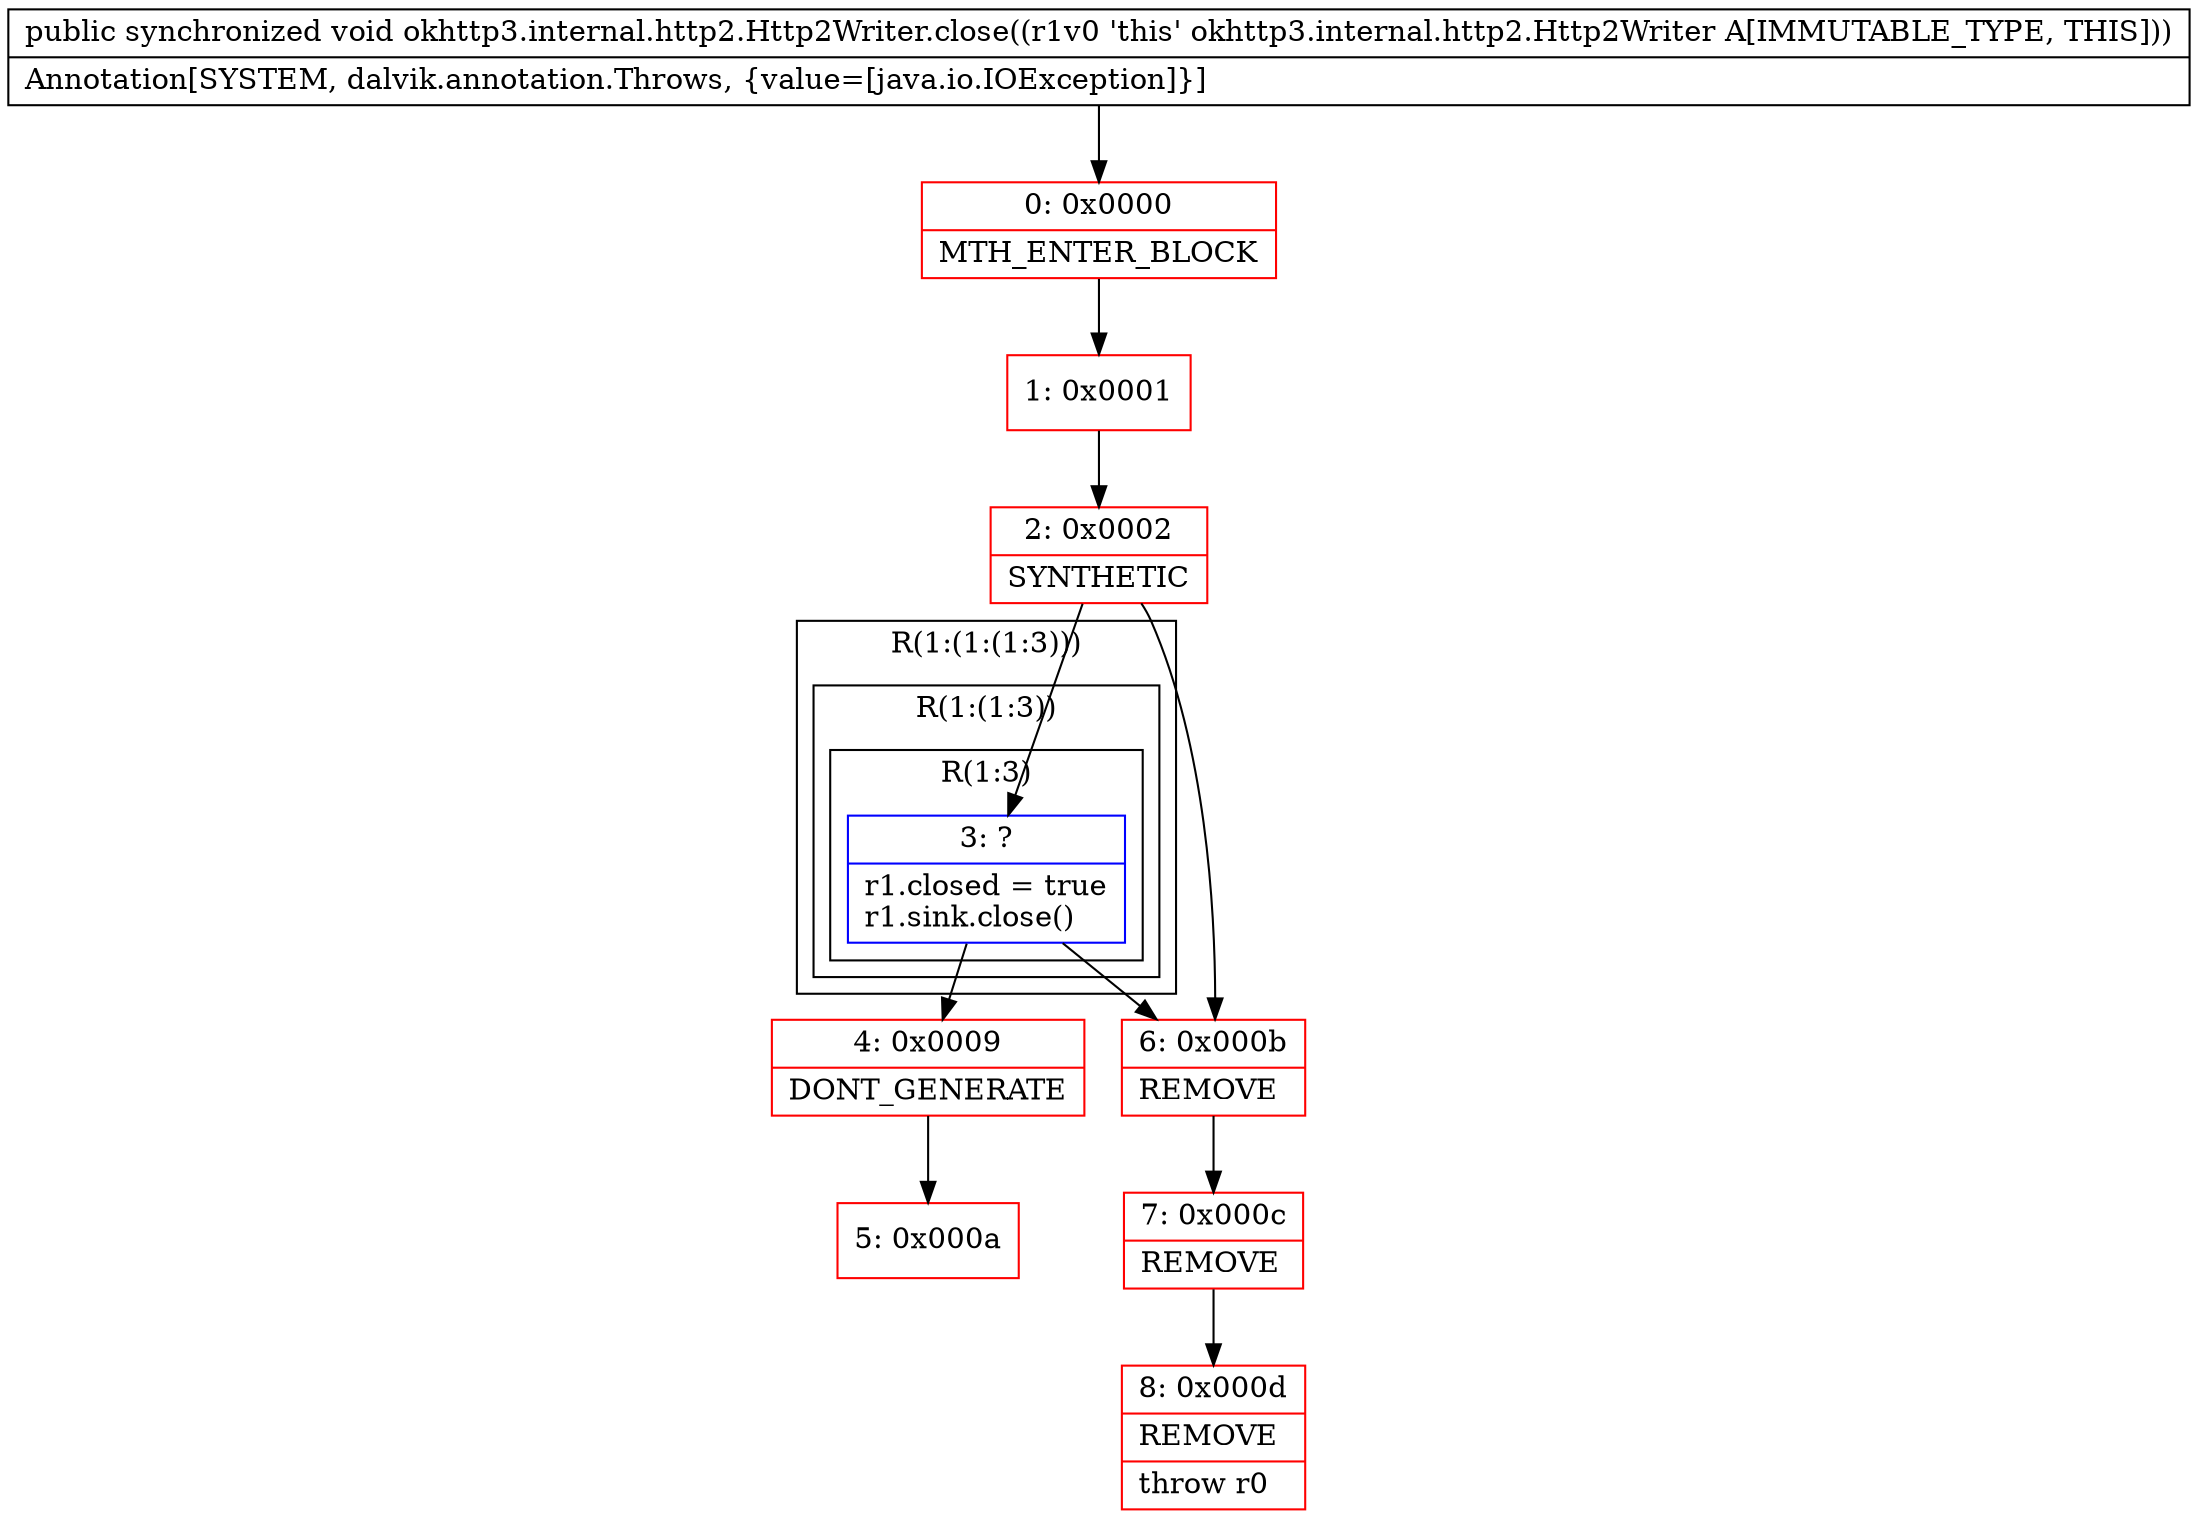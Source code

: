 digraph "CFG forokhttp3.internal.http2.Http2Writer.close()V" {
subgraph cluster_Region_643561109 {
label = "R(1:(1:(1:3)))";
node [shape=record,color=blue];
subgraph cluster_Region_331865619 {
label = "R(1:(1:3))";
node [shape=record,color=blue];
subgraph cluster_Region_543003892 {
label = "R(1:3)";
node [shape=record,color=blue];
Node_3 [shape=record,label="{3\:\ ?|r1.closed = true\lr1.sink.close()\l}"];
}
}
}
Node_0 [shape=record,color=red,label="{0\:\ 0x0000|MTH_ENTER_BLOCK\l}"];
Node_1 [shape=record,color=red,label="{1\:\ 0x0001}"];
Node_2 [shape=record,color=red,label="{2\:\ 0x0002|SYNTHETIC\l}"];
Node_4 [shape=record,color=red,label="{4\:\ 0x0009|DONT_GENERATE\l}"];
Node_5 [shape=record,color=red,label="{5\:\ 0x000a}"];
Node_6 [shape=record,color=red,label="{6\:\ 0x000b|REMOVE\l}"];
Node_7 [shape=record,color=red,label="{7\:\ 0x000c|REMOVE\l}"];
Node_8 [shape=record,color=red,label="{8\:\ 0x000d|REMOVE\l|throw r0\l}"];
MethodNode[shape=record,label="{public synchronized void okhttp3.internal.http2.Http2Writer.close((r1v0 'this' okhttp3.internal.http2.Http2Writer A[IMMUTABLE_TYPE, THIS]))  | Annotation[SYSTEM, dalvik.annotation.Throws, \{value=[java.io.IOException]\}]\l}"];
MethodNode -> Node_0;
Node_3 -> Node_4;
Node_3 -> Node_6;
Node_0 -> Node_1;
Node_1 -> Node_2;
Node_2 -> Node_3;
Node_2 -> Node_6;
Node_4 -> Node_5;
Node_6 -> Node_7;
Node_7 -> Node_8;
}

